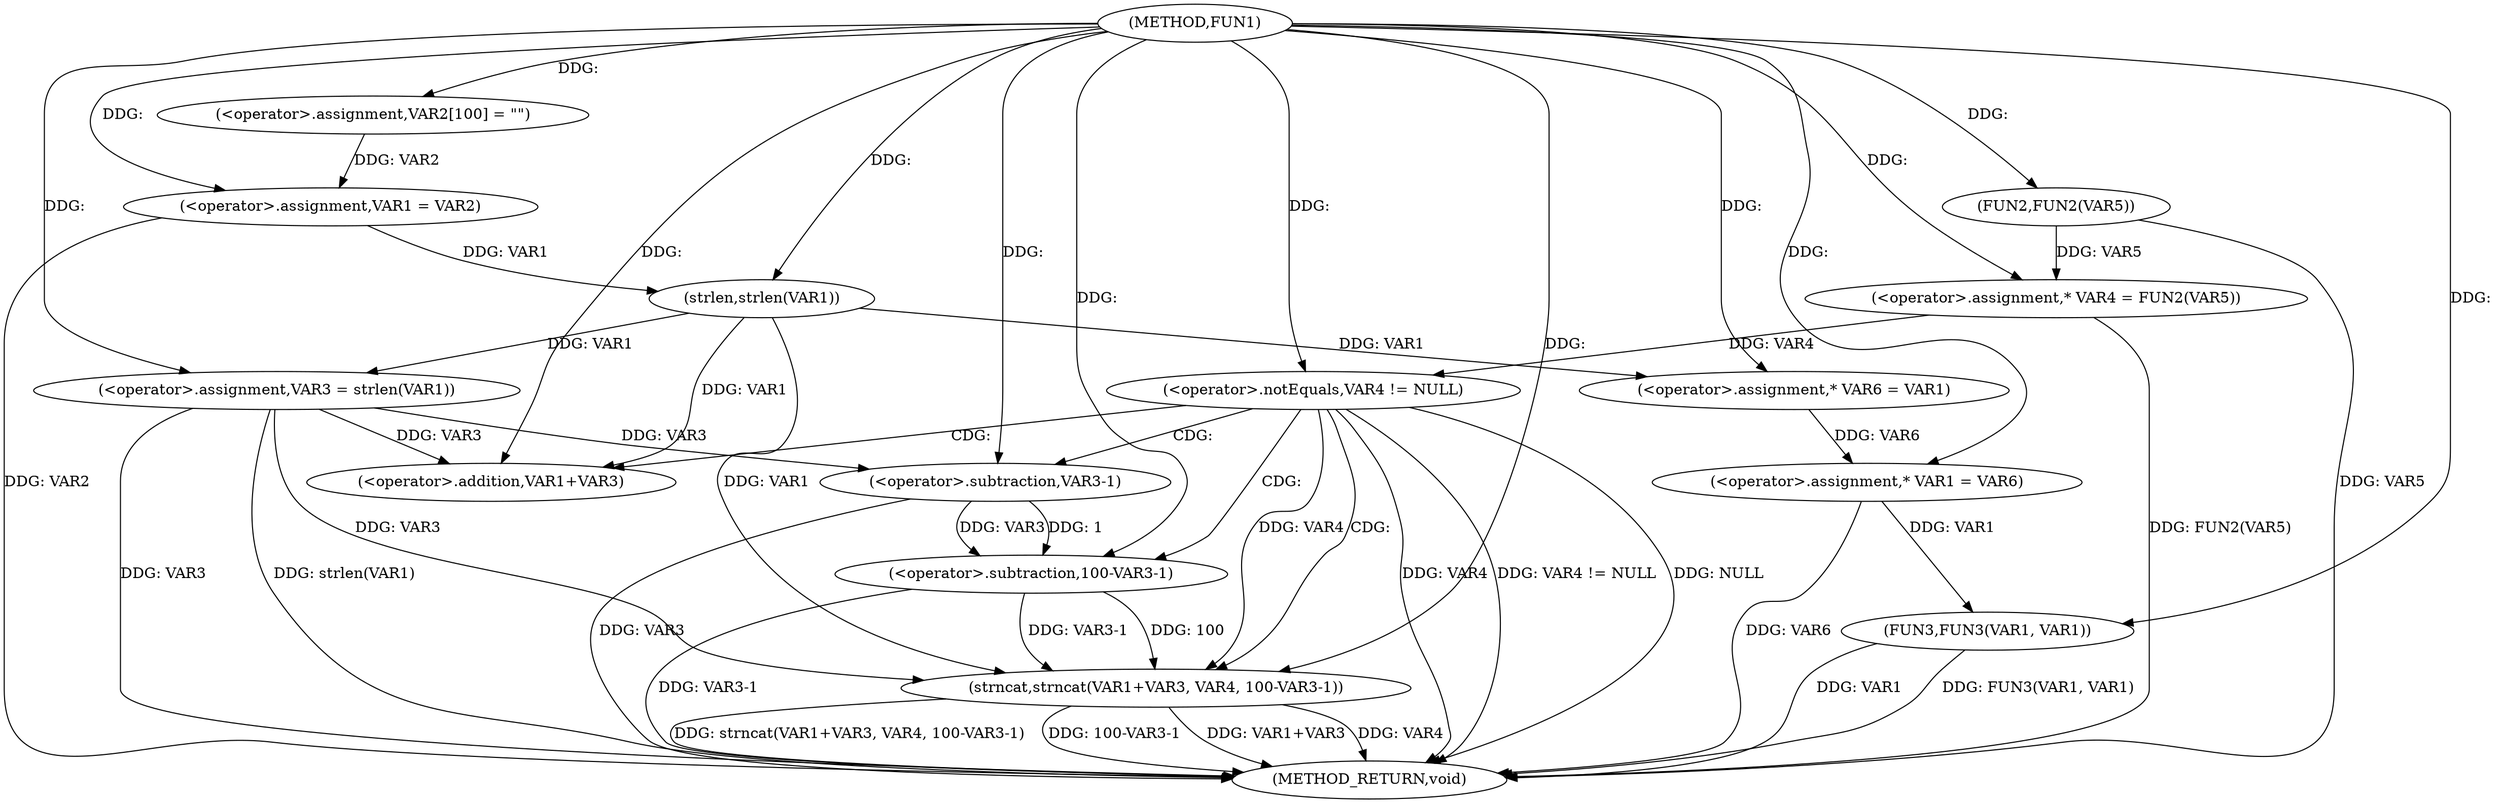 digraph FUN1 {  
"1000100" [label = "(METHOD,FUN1)" ]
"1000148" [label = "(METHOD_RETURN,void)" ]
"1000104" [label = "(<operator>.assignment,VAR2[100] = \"\")" ]
"1000107" [label = "(<operator>.assignment,VAR1 = VAR2)" ]
"1000112" [label = "(<operator>.assignment,VAR3 = strlen(VAR1))" ]
"1000114" [label = "(strlen,strlen(VAR1))" ]
"1000117" [label = "(<operator>.assignment,* VAR4 = FUN2(VAR5))" ]
"1000119" [label = "(FUN2,FUN2(VAR5))" ]
"1000122" [label = "(<operator>.notEquals,VAR4 != NULL)" ]
"1000126" [label = "(strncat,strncat(VAR1+VAR3, VAR4, 100-VAR3-1))" ]
"1000127" [label = "(<operator>.addition,VAR1+VAR3)" ]
"1000131" [label = "(<operator>.subtraction,100-VAR3-1)" ]
"1000133" [label = "(<operator>.subtraction,VAR3-1)" ]
"1000138" [label = "(<operator>.assignment,* VAR6 = VAR1)" ]
"1000142" [label = "(<operator>.assignment,* VAR1 = VAR6)" ]
"1000145" [label = "(FUN3,FUN3(VAR1, VAR1))" ]
  "1000112" -> "1000148"  [ label = "DDG: strlen(VAR1)"] 
  "1000122" -> "1000148"  [ label = "DDG: VAR4"] 
  "1000126" -> "1000148"  [ label = "DDG: VAR1+VAR3"] 
  "1000117" -> "1000148"  [ label = "DDG: FUN2(VAR5)"] 
  "1000145" -> "1000148"  [ label = "DDG: VAR1"] 
  "1000107" -> "1000148"  [ label = "DDG: VAR2"] 
  "1000126" -> "1000148"  [ label = "DDG: VAR4"] 
  "1000126" -> "1000148"  [ label = "DDG: strncat(VAR1+VAR3, VAR4, 100-VAR3-1)"] 
  "1000142" -> "1000148"  [ label = "DDG: VAR6"] 
  "1000133" -> "1000148"  [ label = "DDG: VAR3"] 
  "1000131" -> "1000148"  [ label = "DDG: VAR3-1"] 
  "1000112" -> "1000148"  [ label = "DDG: VAR3"] 
  "1000119" -> "1000148"  [ label = "DDG: VAR5"] 
  "1000122" -> "1000148"  [ label = "DDG: VAR4 != NULL"] 
  "1000145" -> "1000148"  [ label = "DDG: FUN3(VAR1, VAR1)"] 
  "1000126" -> "1000148"  [ label = "DDG: 100-VAR3-1"] 
  "1000122" -> "1000148"  [ label = "DDG: NULL"] 
  "1000100" -> "1000104"  [ label = "DDG: "] 
  "1000104" -> "1000107"  [ label = "DDG: VAR2"] 
  "1000100" -> "1000107"  [ label = "DDG: "] 
  "1000114" -> "1000112"  [ label = "DDG: VAR1"] 
  "1000100" -> "1000112"  [ label = "DDG: "] 
  "1000107" -> "1000114"  [ label = "DDG: VAR1"] 
  "1000100" -> "1000114"  [ label = "DDG: "] 
  "1000119" -> "1000117"  [ label = "DDG: VAR5"] 
  "1000100" -> "1000117"  [ label = "DDG: "] 
  "1000100" -> "1000119"  [ label = "DDG: "] 
  "1000117" -> "1000122"  [ label = "DDG: VAR4"] 
  "1000100" -> "1000122"  [ label = "DDG: "] 
  "1000114" -> "1000126"  [ label = "DDG: VAR1"] 
  "1000100" -> "1000126"  [ label = "DDG: "] 
  "1000112" -> "1000126"  [ label = "DDG: VAR3"] 
  "1000114" -> "1000127"  [ label = "DDG: VAR1"] 
  "1000100" -> "1000127"  [ label = "DDG: "] 
  "1000112" -> "1000127"  [ label = "DDG: VAR3"] 
  "1000122" -> "1000126"  [ label = "DDG: VAR4"] 
  "1000131" -> "1000126"  [ label = "DDG: 100"] 
  "1000131" -> "1000126"  [ label = "DDG: VAR3-1"] 
  "1000100" -> "1000131"  [ label = "DDG: "] 
  "1000133" -> "1000131"  [ label = "DDG: VAR3"] 
  "1000133" -> "1000131"  [ label = "DDG: 1"] 
  "1000100" -> "1000133"  [ label = "DDG: "] 
  "1000112" -> "1000133"  [ label = "DDG: VAR3"] 
  "1000114" -> "1000138"  [ label = "DDG: VAR1"] 
  "1000100" -> "1000138"  [ label = "DDG: "] 
  "1000138" -> "1000142"  [ label = "DDG: VAR6"] 
  "1000100" -> "1000142"  [ label = "DDG: "] 
  "1000142" -> "1000145"  [ label = "DDG: VAR1"] 
  "1000100" -> "1000145"  [ label = "DDG: "] 
  "1000122" -> "1000133"  [ label = "CDG: "] 
  "1000122" -> "1000127"  [ label = "CDG: "] 
  "1000122" -> "1000131"  [ label = "CDG: "] 
  "1000122" -> "1000126"  [ label = "CDG: "] 
}
